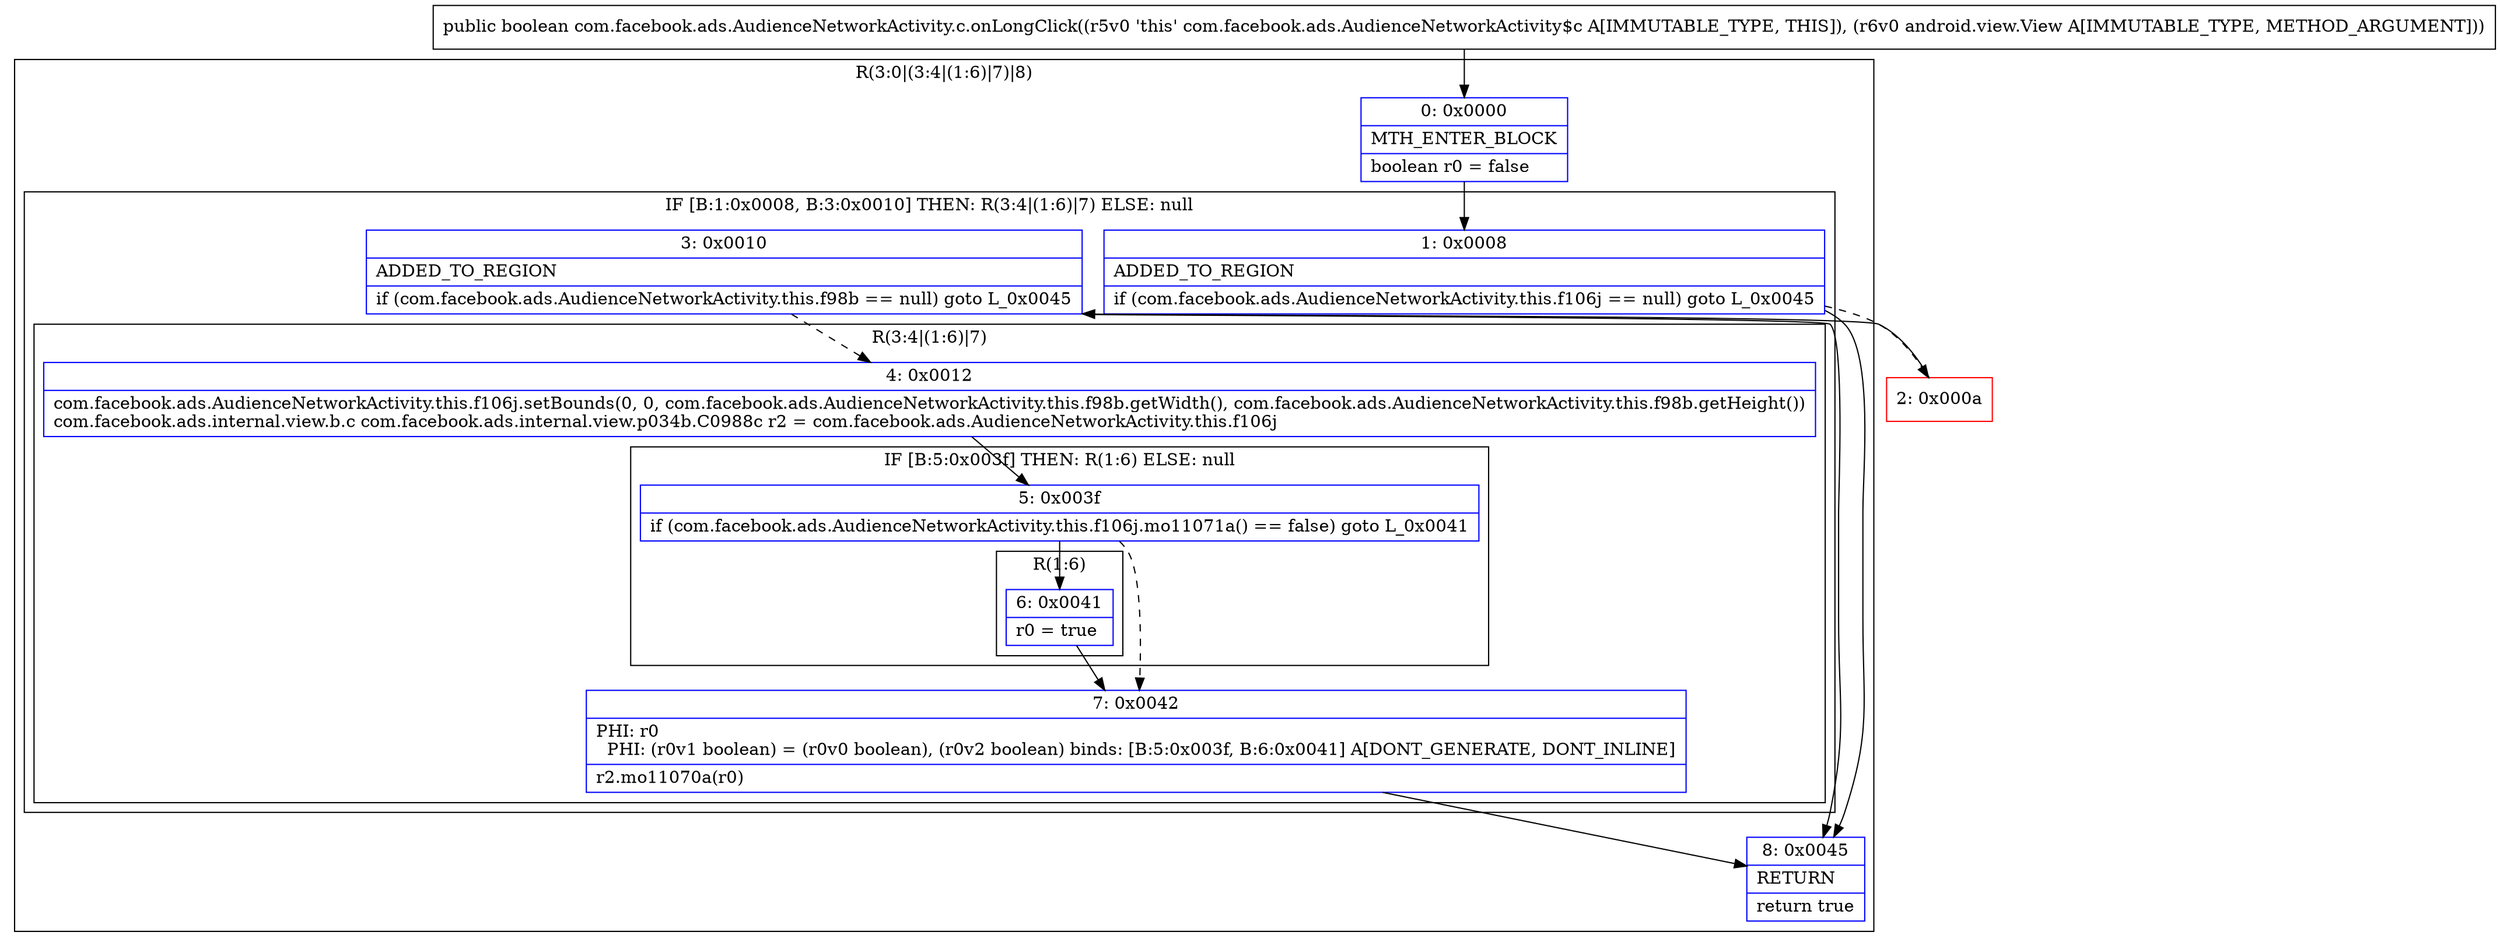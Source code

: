 digraph "CFG forcom.facebook.ads.AudienceNetworkActivity.c.onLongClick(Landroid\/view\/View;)Z" {
subgraph cluster_Region_2105990046 {
label = "R(3:0|(3:4|(1:6)|7)|8)";
node [shape=record,color=blue];
Node_0 [shape=record,label="{0\:\ 0x0000|MTH_ENTER_BLOCK\l|boolean r0 = false\l}"];
subgraph cluster_IfRegion_508702966 {
label = "IF [B:1:0x0008, B:3:0x0010] THEN: R(3:4|(1:6)|7) ELSE: null";
node [shape=record,color=blue];
Node_1 [shape=record,label="{1\:\ 0x0008|ADDED_TO_REGION\l|if (com.facebook.ads.AudienceNetworkActivity.this.f106j == null) goto L_0x0045\l}"];
Node_3 [shape=record,label="{3\:\ 0x0010|ADDED_TO_REGION\l|if (com.facebook.ads.AudienceNetworkActivity.this.f98b == null) goto L_0x0045\l}"];
subgraph cluster_Region_2146975963 {
label = "R(3:4|(1:6)|7)";
node [shape=record,color=blue];
Node_4 [shape=record,label="{4\:\ 0x0012|com.facebook.ads.AudienceNetworkActivity.this.f106j.setBounds(0, 0, com.facebook.ads.AudienceNetworkActivity.this.f98b.getWidth(), com.facebook.ads.AudienceNetworkActivity.this.f98b.getHeight())\lcom.facebook.ads.internal.view.b.c com.facebook.ads.internal.view.p034b.C0988c r2 = com.facebook.ads.AudienceNetworkActivity.this.f106j\l}"];
subgraph cluster_IfRegion_261020720 {
label = "IF [B:5:0x003f] THEN: R(1:6) ELSE: null";
node [shape=record,color=blue];
Node_5 [shape=record,label="{5\:\ 0x003f|if (com.facebook.ads.AudienceNetworkActivity.this.f106j.mo11071a() == false) goto L_0x0041\l}"];
subgraph cluster_Region_1048362157 {
label = "R(1:6)";
node [shape=record,color=blue];
Node_6 [shape=record,label="{6\:\ 0x0041|r0 = true\l}"];
}
}
Node_7 [shape=record,label="{7\:\ 0x0042|PHI: r0 \l  PHI: (r0v1 boolean) = (r0v0 boolean), (r0v2 boolean) binds: [B:5:0x003f, B:6:0x0041] A[DONT_GENERATE, DONT_INLINE]\l|r2.mo11070a(r0)\l}"];
}
}
Node_8 [shape=record,label="{8\:\ 0x0045|RETURN\l|return true\l}"];
}
Node_2 [shape=record,color=red,label="{2\:\ 0x000a}"];
MethodNode[shape=record,label="{public boolean com.facebook.ads.AudienceNetworkActivity.c.onLongClick((r5v0 'this' com.facebook.ads.AudienceNetworkActivity$c A[IMMUTABLE_TYPE, THIS]), (r6v0 android.view.View A[IMMUTABLE_TYPE, METHOD_ARGUMENT])) }"];
MethodNode -> Node_0;
Node_0 -> Node_1;
Node_1 -> Node_2[style=dashed];
Node_1 -> Node_8;
Node_3 -> Node_4[style=dashed];
Node_3 -> Node_8;
Node_4 -> Node_5;
Node_5 -> Node_6;
Node_5 -> Node_7[style=dashed];
Node_6 -> Node_7;
Node_7 -> Node_8;
Node_2 -> Node_3;
}

